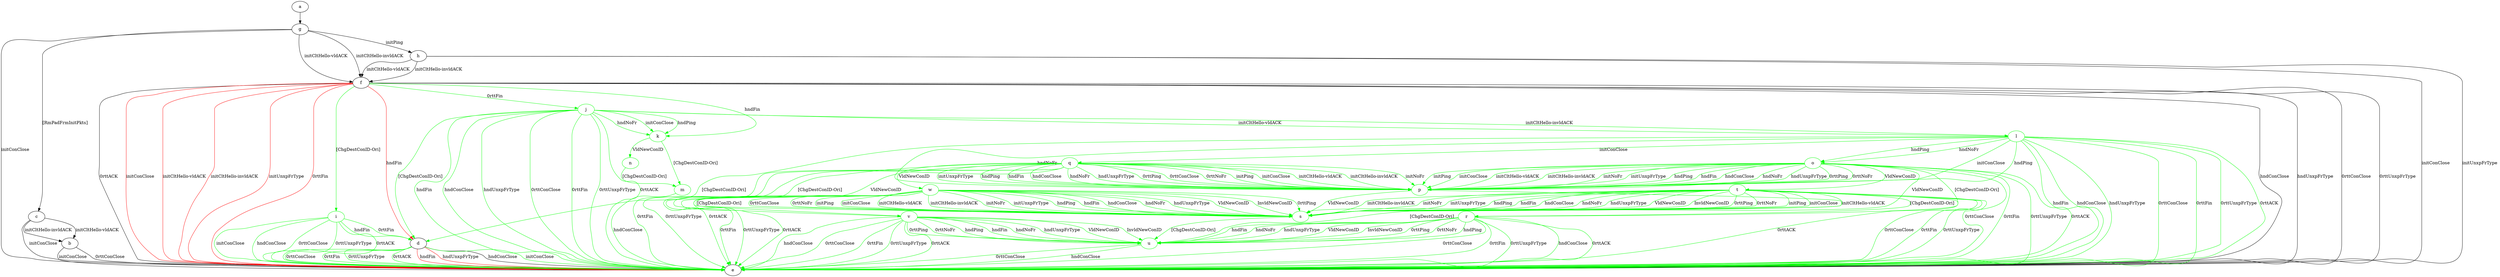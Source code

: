 digraph "" {
	a -> g	[key=0];
	b -> e	[key=0,
		label="initConClose "];
	b -> e	[key=1,
		label="0rttConClose "];
	c -> b	[key=0,
		label="initCltHello-vldACK "];
	c -> b	[key=1,
		label="initCltHello-invldACK "];
	c -> e	[key=0,
		label="initConClose "];
	d -> e	[key=0,
		label="hndConClose "];
	d -> e	[key=1,
		color=green,
		label="initConClose "];
	d -> e	[key=2,
		color=green,
		label="0rttConClose "];
	d -> e	[key=3,
		color=green,
		label="0rttFin "];
	d -> e	[key=4,
		color=green,
		label="0rttUnxpFrType "];
	d -> e	[key=5,
		color=green,
		label="0rttACK "];
	d -> e	[key=6,
		color=red,
		label="hndFin "];
	d -> e	[key=7,
		color=red,
		label="hndUnxpFrType "];
	f -> d	[key=0,
		color=red,
		label="hndFin "];
	f -> e	[key=0,
		label="hndConClose "];
	f -> e	[key=1,
		label="hndUnxpFrType "];
	f -> e	[key=2,
		label="0rttConClose "];
	f -> e	[key=3,
		label="0rttUnxpFrType "];
	f -> e	[key=4,
		label="0rttACK "];
	f -> e	[key=5,
		color=red,
		label="initConClose "];
	f -> e	[key=6,
		color=red,
		label="initCltHello-vldACK "];
	f -> e	[key=7,
		color=red,
		label="initCltHello-invldACK "];
	f -> e	[key=8,
		color=red,
		label="initUnxpFrType "];
	f -> e	[key=9,
		color=red,
		label="0rttFin "];
	i	[color=green];
	f -> i	[key=0,
		color=green,
		label="[ChgDestConID-Ori] "];
	j	[color=green];
	f -> j	[key=0,
		color=green,
		label="0rttFin "];
	k	[color=green];
	f -> k	[key=0,
		color=green,
		label="hndFin "];
	g -> c	[key=0,
		label="[RmPadFrmInitPkts] "];
	g -> e	[key=0,
		label="initConClose "];
	g -> f	[key=0,
		label="initCltHello-vldACK "];
	g -> f	[key=1,
		label="initCltHello-invldACK "];
	g -> h	[key=0,
		label="initPing "];
	h -> e	[key=0,
		label="initConClose "];
	h -> e	[key=1,
		label="initUnxpFrType "];
	h -> f	[key=0,
		label="initCltHello-vldACK "];
	h -> f	[key=1,
		label="initCltHello-invldACK "];
	i -> d	[key=0,
		color=green,
		label="hndFin "];
	i -> d	[key=1,
		color=green,
		label="0rttFin "];
	i -> e	[key=0,
		color=green,
		label="initConClose "];
	i -> e	[key=1,
		color=green,
		label="hndConClose "];
	i -> e	[key=2,
		color=green,
		label="0rttConClose "];
	i -> e	[key=3,
		color=green,
		label="0rttUnxpFrType "];
	i -> e	[key=4,
		color=green,
		label="0rttACK "];
	j -> d	[key=0,
		color=green,
		label="[ChgDestConID-Ori] "];
	j -> e	[key=0,
		color=green,
		label="hndFin "];
	j -> e	[key=1,
		color=green,
		label="hndConClose "];
	j -> e	[key=2,
		color=green,
		label="hndUnxpFrType "];
	j -> e	[key=3,
		color=green,
		label="0rttConClose "];
	j -> e	[key=4,
		color=green,
		label="0rttFin "];
	j -> e	[key=5,
		color=green,
		label="0rttUnxpFrType "];
	j -> e	[key=6,
		color=green,
		label="0rttACK "];
	j -> k	[key=0,
		color=green,
		label="initConClose "];
	j -> k	[key=1,
		color=green,
		label="hndPing "];
	j -> k	[key=2,
		color=green,
		label="hndNoFr "];
	l	[color=green];
	j -> l	[key=0,
		color=green,
		label="initCltHello-vldACK "];
	j -> l	[key=1,
		color=green,
		label="initCltHello-invldACK "];
	m	[color=green];
	k -> m	[key=0,
		color=green,
		label="[ChgDestConID-Ori] "];
	n	[color=green];
	k -> n	[key=0,
		color=green,
		label="VldNewConID "];
	l -> d	[key=0,
		color=green,
		label="[ChgDestConID-Ori] "];
	l -> e	[key=0,
		color=green,
		label="hndFin "];
	l -> e	[key=1,
		color=green,
		label="hndConClose "];
	l -> e	[key=2,
		color=green,
		label="hndUnxpFrType "];
	l -> e	[key=3,
		color=green,
		label="0rttConClose "];
	l -> e	[key=4,
		color=green,
		label="0rttFin "];
	l -> e	[key=5,
		color=green,
		label="0rttUnxpFrType "];
	l -> e	[key=6,
		color=green,
		label="0rttACK "];
	o	[color=green];
	l -> o	[key=0,
		color=green,
		label="hndPing "];
	l -> o	[key=1,
		color=green,
		label="hndNoFr "];
	p	[color=green];
	l -> p	[key=0,
		color=green,
		label="initConClose "];
	l -> p	[key=1,
		color=green,
		label="hndPing "];
	l -> p	[key=2,
		color=green,
		label="hndNoFr "];
	q	[color=green];
	l -> q	[key=0,
		color=green,
		label="initConClose "];
	m -> e	[key=0,
		color=green,
		label="hndConClose "];
	n -> m	[key=0,
		color=green,
		label="[ChgDestConID-Ori] "];
	o -> e	[key=0,
		color=green,
		label="0rttConClose "];
	o -> e	[key=1,
		color=green,
		label="0rttFin "];
	o -> e	[key=2,
		color=green,
		label="0rttUnxpFrType "];
	o -> e	[key=3,
		color=green,
		label="0rttACK "];
	o -> p	[key=0,
		color=green,
		label="initPing "];
	o -> p	[key=1,
		color=green,
		label="initConClose "];
	o -> p	[key=2,
		color=green,
		label="initCltHello-vldACK "];
	o -> p	[key=3,
		color=green,
		label="initCltHello-invldACK "];
	o -> p	[key=4,
		color=green,
		label="initNoFr "];
	o -> p	[key=5,
		color=green,
		label="initUnxpFrType "];
	o -> p	[key=6,
		color=green,
		label="hndPing "];
	o -> p	[key=7,
		color=green,
		label="hndFin "];
	o -> p	[key=8,
		color=green,
		label="hndConClose "];
	o -> p	[key=9,
		color=green,
		label="hndNoFr "];
	o -> p	[key=10,
		color=green,
		label="hndUnxpFrType "];
	o -> p	[key=11,
		color=green,
		label="0rttPing "];
	o -> p	[key=12,
		color=green,
		label="0rttNoFr "];
	r	[color=green];
	o -> r	[key=0,
		color=green,
		label="[ChgDestConID-Ori] "];
	s	[color=green];
	o -> s	[key=0,
		color=green,
		label="VldNewConID "];
	t	[color=green];
	o -> t	[key=0,
		color=green,
		label="VldNewConID "];
	p -> s	[key=0,
		color=green,
		label="VldNewConID "];
	u	[color=green];
	p -> u	[key=0,
		color=green,
		label="[ChgDestConID-Ori] "];
	q -> e	[key=0,
		color=green,
		label="0rttFin "];
	q -> e	[key=1,
		color=green,
		label="0rttUnxpFrType "];
	q -> e	[key=2,
		color=green,
		label="0rttACK "];
	q -> p	[key=0,
		color=green,
		label="initPing "];
	q -> p	[key=1,
		color=green,
		label="initConClose "];
	q -> p	[key=2,
		color=green,
		label="initCltHello-vldACK "];
	q -> p	[key=3,
		color=green,
		label="initCltHello-invldACK "];
	q -> p	[key=4,
		color=green,
		label="initNoFr "];
	q -> p	[key=5,
		color=green,
		label="initUnxpFrType "];
	q -> p	[key=6,
		color=green,
		label="hndPing "];
	q -> p	[key=7,
		color=green,
		label="hndFin "];
	q -> p	[key=8,
		color=green,
		label="hndConClose "];
	q -> p	[key=9,
		color=green,
		label="hndNoFr "];
	q -> p	[key=10,
		color=green,
		label="hndUnxpFrType "];
	q -> p	[key=11,
		color=green,
		label="0rttPing "];
	q -> p	[key=12,
		color=green,
		label="0rttConClose "];
	q -> p	[key=13,
		color=green,
		label="0rttNoFr "];
	q -> s	[key=0,
		color=green,
		label="VldNewConID "];
	v	[color=green];
	q -> v	[key=0,
		color=green,
		label="[ChgDestConID-Ori] "];
	w	[color=green];
	q -> w	[key=0,
		color=green,
		label="VldNewConID "];
	r -> e	[key=0,
		color=green,
		label="hndConClose "];
	r -> e	[key=1,
		color=green,
		label="0rttConClose "];
	r -> e	[key=2,
		color=green,
		label="0rttFin "];
	r -> e	[key=3,
		color=green,
		label="0rttUnxpFrType "];
	r -> e	[key=4,
		color=green,
		label="0rttACK "];
	r -> u	[key=0,
		color=green,
		label="hndPing "];
	r -> u	[key=1,
		color=green,
		label="hndFin "];
	r -> u	[key=2,
		color=green,
		label="hndNoFr "];
	r -> u	[key=3,
		color=green,
		label="hndUnxpFrType "];
	r -> u	[key=4,
		color=green,
		label="VldNewConID "];
	r -> u	[key=5,
		color=green,
		label="InvldNewConID "];
	r -> u	[key=6,
		color=green,
		label="0rttPing "];
	r -> u	[key=7,
		color=green,
		label="0rttNoFr "];
	s -> u	[key=0,
		color=green,
		label="[ChgDestConID-Ori] "];
	t -> e	[key=0,
		color=green,
		label="0rttConClose "];
	t -> e	[key=1,
		color=green,
		label="0rttFin "];
	t -> e	[key=2,
		color=green,
		label="0rttUnxpFrType "];
	t -> e	[key=3,
		color=green,
		label="0rttACK "];
	t -> r	[key=0,
		color=green,
		label="[ChgDestConID-Ori] "];
	t -> s	[key=0,
		color=green,
		label="initPing "];
	t -> s	[key=1,
		color=green,
		label="initConClose "];
	t -> s	[key=2,
		color=green,
		label="initCltHello-vldACK "];
	t -> s	[key=3,
		color=green,
		label="initCltHello-invldACK "];
	t -> s	[key=4,
		color=green,
		label="initNoFr "];
	t -> s	[key=5,
		color=green,
		label="initUnxpFrType "];
	t -> s	[key=6,
		color=green,
		label="hndPing "];
	t -> s	[key=7,
		color=green,
		label="hndFin "];
	t -> s	[key=8,
		color=green,
		label="hndConClose "];
	t -> s	[key=9,
		color=green,
		label="hndNoFr "];
	t -> s	[key=10,
		color=green,
		label="hndUnxpFrType "];
	t -> s	[key=11,
		color=green,
		label="VldNewConID "];
	t -> s	[key=12,
		color=green,
		label="InvldNewConID "];
	t -> s	[key=13,
		color=green,
		label="0rttPing "];
	t -> s	[key=14,
		color=green,
		label="0rttNoFr "];
	u -> e	[key=0,
		color=green,
		label="hndConClose "];
	u -> e	[key=1,
		color=green,
		label="0rttConClose "];
	v -> e	[key=0,
		color=green,
		label="hndConClose "];
	v -> e	[key=1,
		color=green,
		label="0rttConClose "];
	v -> e	[key=2,
		color=green,
		label="0rttFin "];
	v -> e	[key=3,
		color=green,
		label="0rttUnxpFrType "];
	v -> e	[key=4,
		color=green,
		label="0rttACK "];
	v -> u	[key=0,
		color=green,
		label="hndPing "];
	v -> u	[key=1,
		color=green,
		label="hndFin "];
	v -> u	[key=2,
		color=green,
		label="hndNoFr "];
	v -> u	[key=3,
		color=green,
		label="hndUnxpFrType "];
	v -> u	[key=4,
		color=green,
		label="VldNewConID "];
	v -> u	[key=5,
		color=green,
		label="InvldNewConID "];
	v -> u	[key=6,
		color=green,
		label="0rttPing "];
	v -> u	[key=7,
		color=green,
		label="0rttNoFr "];
	w -> e	[key=0,
		color=green,
		label="0rttFin "];
	w -> e	[key=1,
		color=green,
		label="0rttUnxpFrType "];
	w -> e	[key=2,
		color=green,
		label="0rttACK "];
	w -> s	[key=0,
		color=green,
		label="initPing "];
	w -> s	[key=1,
		color=green,
		label="initConClose "];
	w -> s	[key=2,
		color=green,
		label="initCltHello-vldACK "];
	w -> s	[key=3,
		color=green,
		label="initCltHello-invldACK "];
	w -> s	[key=4,
		color=green,
		label="initNoFr "];
	w -> s	[key=5,
		color=green,
		label="initUnxpFrType "];
	w -> s	[key=6,
		color=green,
		label="hndPing "];
	w -> s	[key=7,
		color=green,
		label="hndFin "];
	w -> s	[key=8,
		color=green,
		label="hndConClose "];
	w -> s	[key=9,
		color=green,
		label="hndNoFr "];
	w -> s	[key=10,
		color=green,
		label="hndUnxpFrType "];
	w -> s	[key=11,
		color=green,
		label="VldNewConID "];
	w -> s	[key=12,
		color=green,
		label="InvldNewConID "];
	w -> s	[key=13,
		color=green,
		label="0rttPing "];
	w -> s	[key=14,
		color=green,
		label="0rttConClose "];
	w -> s	[key=15,
		color=green,
		label="0rttNoFr "];
	w -> v	[key=0,
		color=green,
		label="[ChgDestConID-Ori] "];
}
